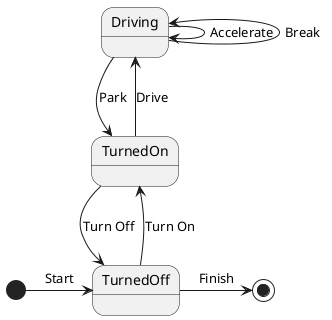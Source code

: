 @startuml

[*] -> TurnedOff : Start
TurnedOff --> TurnedOn : Turn On
TurnedOn --> TurnedOff : Turn Off

TurnedOn --> Driving   : Drive
Driving -> Driving  : Accelerate
Driving <-- Driving  : Break
Driving --> TurnedOn  : Park

TurnedOff -> [*] : Finish
@enduml
